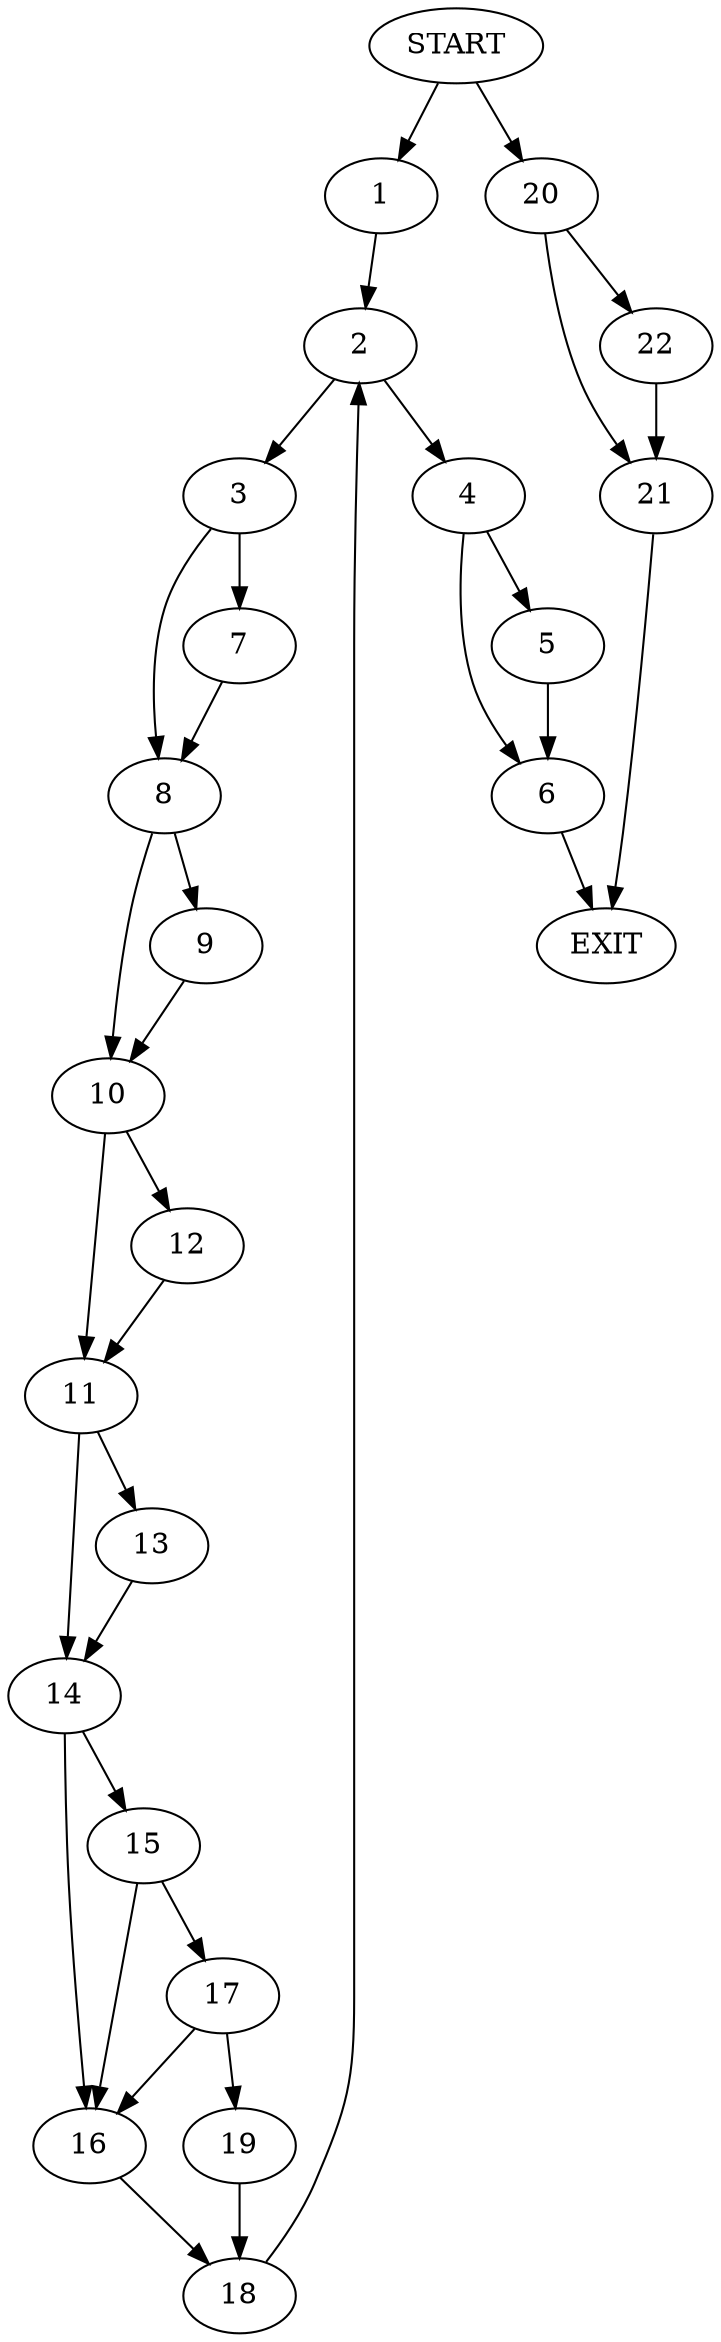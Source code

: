 digraph {
0 [label="START"]
23 [label="EXIT"]
0 -> 1
1 -> 2
2 -> 3
2 -> 4
4 -> 5
4 -> 6
3 -> 7
3 -> 8
7 -> 8
8 -> 9
8 -> 10
10 -> 11
10 -> 12
9 -> 10
12 -> 11
11 -> 13
11 -> 14
13 -> 14
14 -> 15
14 -> 16
15 -> 17
15 -> 16
16 -> 18
17 -> 19
17 -> 16
19 -> 18
18 -> 2
6 -> 23
5 -> 6
0 -> 20
20 -> 21
20 -> 22
22 -> 21
21 -> 23
}
